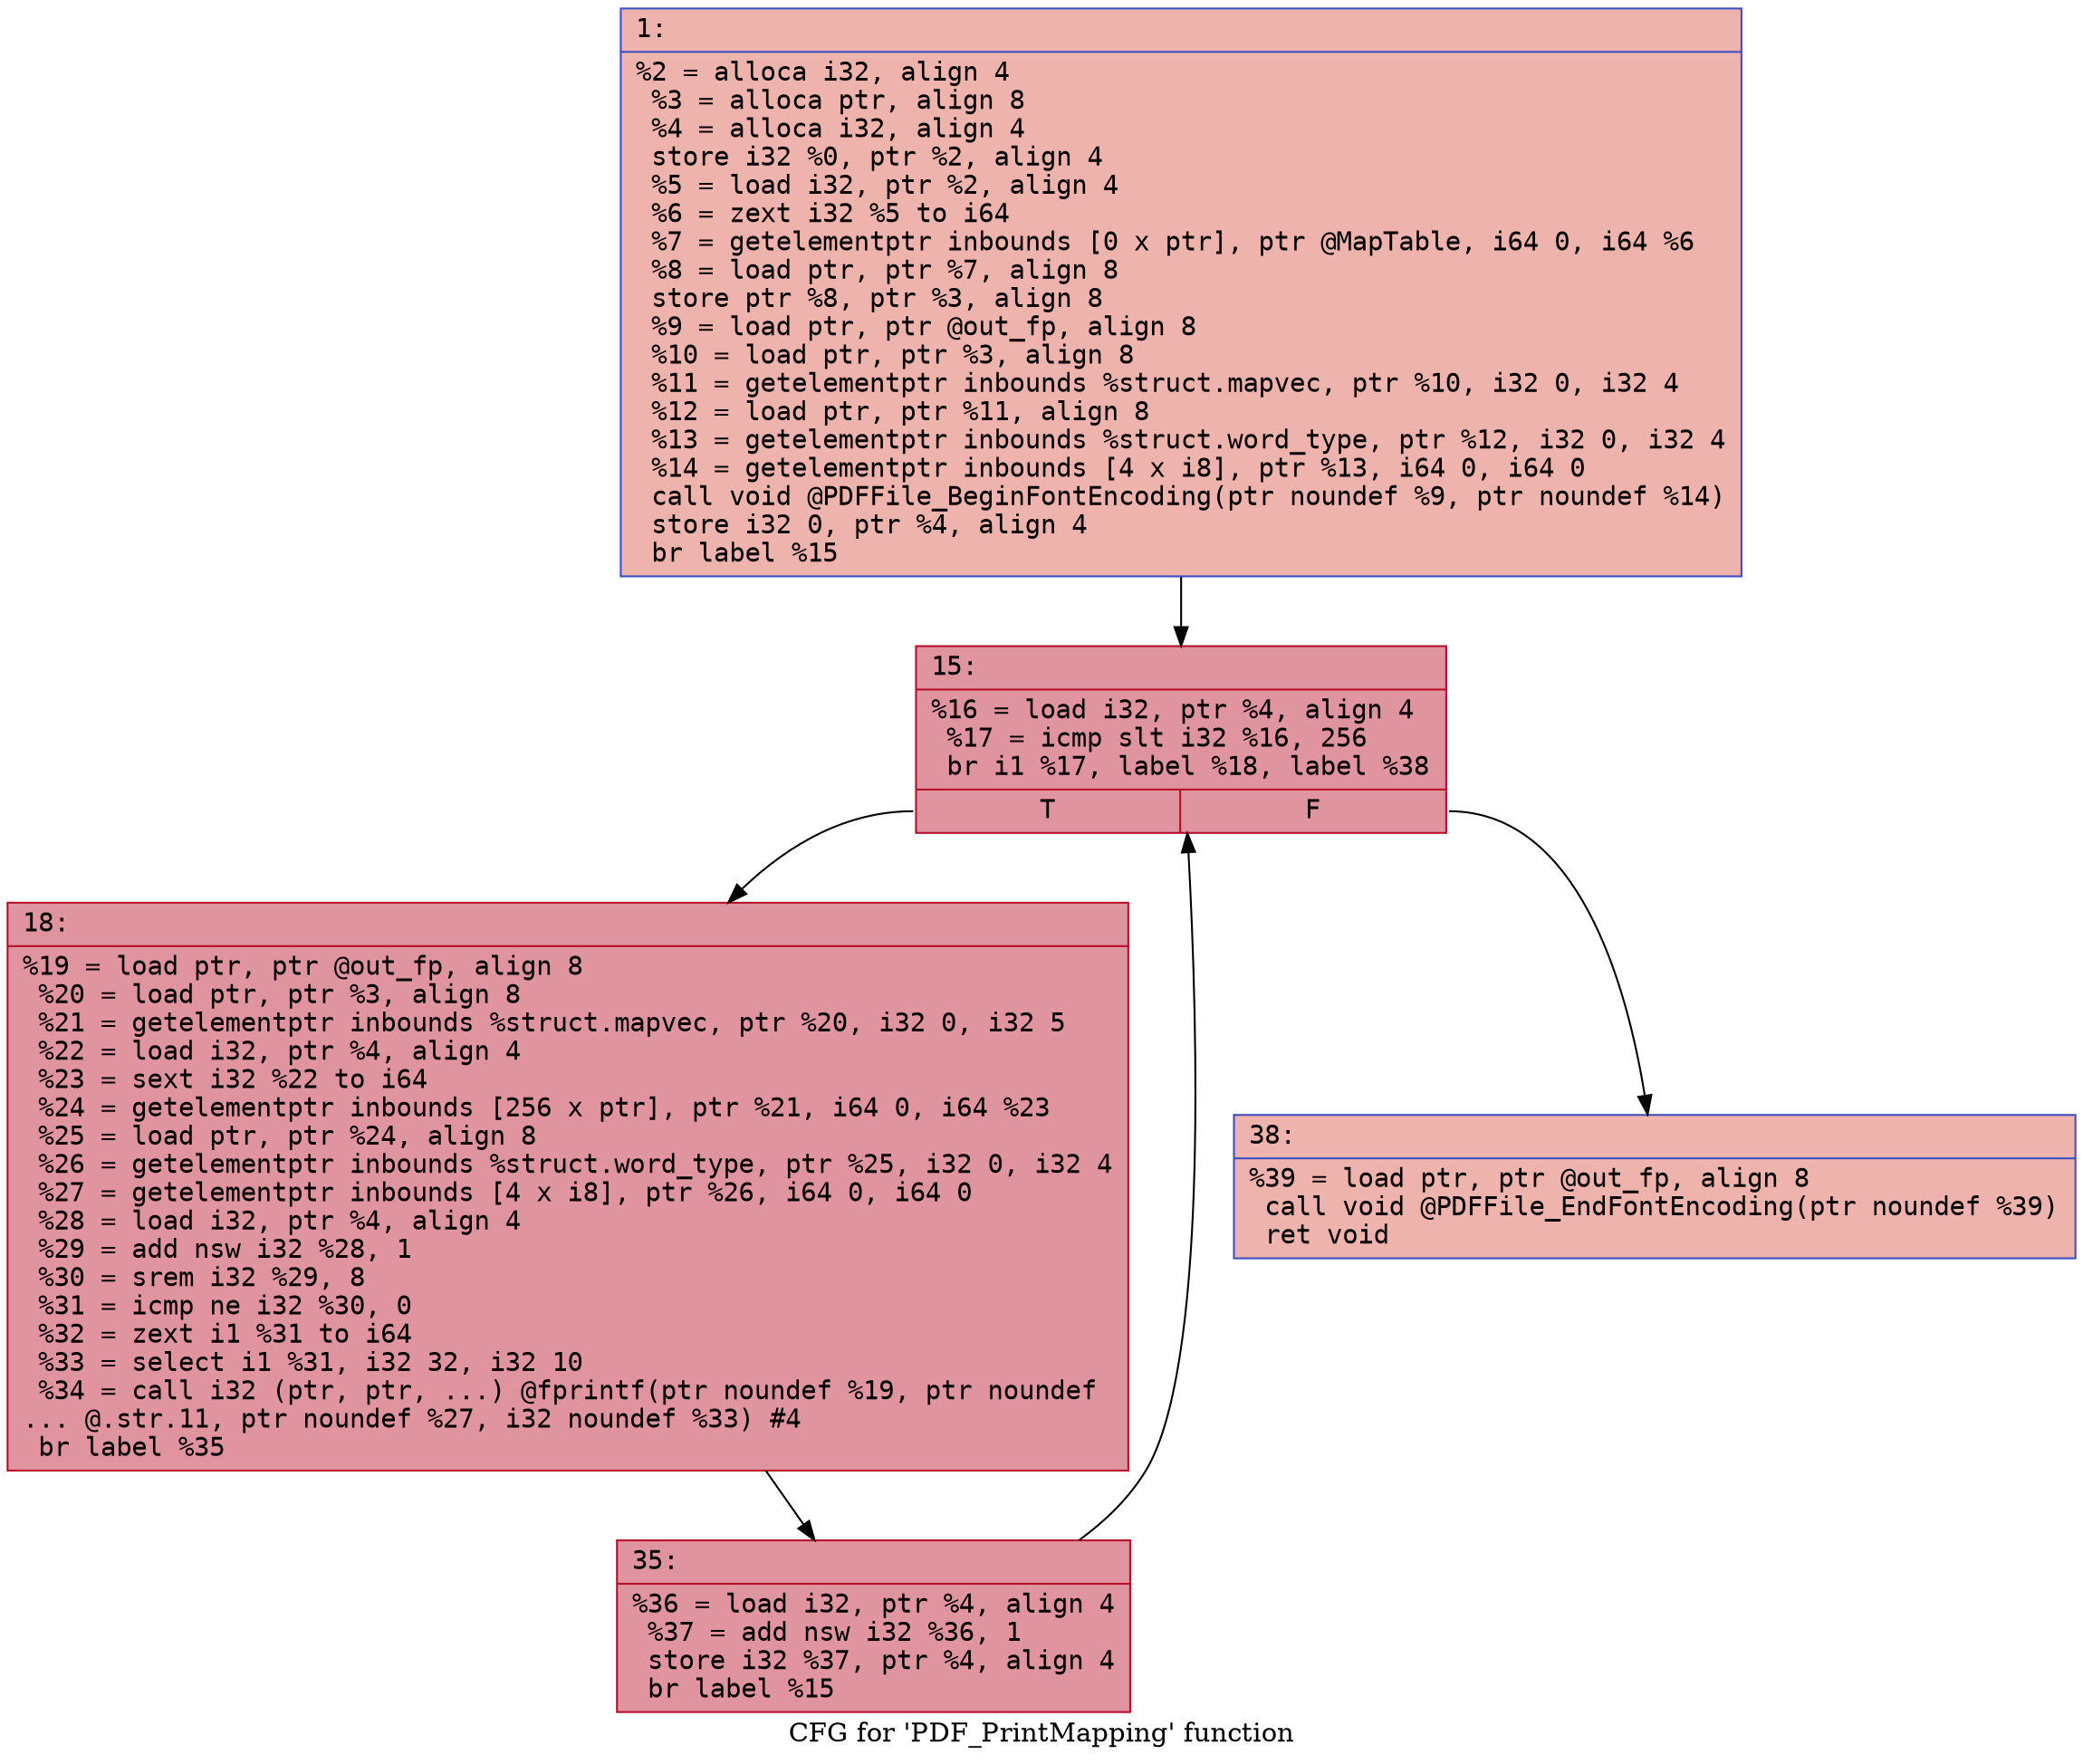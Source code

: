digraph "CFG for 'PDF_PrintMapping' function" {
	label="CFG for 'PDF_PrintMapping' function";

	Node0x6000016221c0 [shape=record,color="#3d50c3ff", style=filled, fillcolor="#d6524470" fontname="Courier",label="{1:\l|  %2 = alloca i32, align 4\l  %3 = alloca ptr, align 8\l  %4 = alloca i32, align 4\l  store i32 %0, ptr %2, align 4\l  %5 = load i32, ptr %2, align 4\l  %6 = zext i32 %5 to i64\l  %7 = getelementptr inbounds [0 x ptr], ptr @MapTable, i64 0, i64 %6\l  %8 = load ptr, ptr %7, align 8\l  store ptr %8, ptr %3, align 8\l  %9 = load ptr, ptr @out_fp, align 8\l  %10 = load ptr, ptr %3, align 8\l  %11 = getelementptr inbounds %struct.mapvec, ptr %10, i32 0, i32 4\l  %12 = load ptr, ptr %11, align 8\l  %13 = getelementptr inbounds %struct.word_type, ptr %12, i32 0, i32 4\l  %14 = getelementptr inbounds [4 x i8], ptr %13, i64 0, i64 0\l  call void @PDFFile_BeginFontEncoding(ptr noundef %9, ptr noundef %14)\l  store i32 0, ptr %4, align 4\l  br label %15\l}"];
	Node0x6000016221c0 -> Node0x600001622210[tooltip="1 -> 15\nProbability 100.00%" ];
	Node0x600001622210 [shape=record,color="#b70d28ff", style=filled, fillcolor="#b70d2870" fontname="Courier",label="{15:\l|  %16 = load i32, ptr %4, align 4\l  %17 = icmp slt i32 %16, 256\l  br i1 %17, label %18, label %38\l|{<s0>T|<s1>F}}"];
	Node0x600001622210:s0 -> Node0x600001622260[tooltip="15 -> 18\nProbability 96.88%" ];
	Node0x600001622210:s1 -> Node0x600001622300[tooltip="15 -> 38\nProbability 3.12%" ];
	Node0x600001622260 [shape=record,color="#b70d28ff", style=filled, fillcolor="#b70d2870" fontname="Courier",label="{18:\l|  %19 = load ptr, ptr @out_fp, align 8\l  %20 = load ptr, ptr %3, align 8\l  %21 = getelementptr inbounds %struct.mapvec, ptr %20, i32 0, i32 5\l  %22 = load i32, ptr %4, align 4\l  %23 = sext i32 %22 to i64\l  %24 = getelementptr inbounds [256 x ptr], ptr %21, i64 0, i64 %23\l  %25 = load ptr, ptr %24, align 8\l  %26 = getelementptr inbounds %struct.word_type, ptr %25, i32 0, i32 4\l  %27 = getelementptr inbounds [4 x i8], ptr %26, i64 0, i64 0\l  %28 = load i32, ptr %4, align 4\l  %29 = add nsw i32 %28, 1\l  %30 = srem i32 %29, 8\l  %31 = icmp ne i32 %30, 0\l  %32 = zext i1 %31 to i64\l  %33 = select i1 %31, i32 32, i32 10\l  %34 = call i32 (ptr, ptr, ...) @fprintf(ptr noundef %19, ptr noundef\l... @.str.11, ptr noundef %27, i32 noundef %33) #4\l  br label %35\l}"];
	Node0x600001622260 -> Node0x6000016222b0[tooltip="18 -> 35\nProbability 100.00%" ];
	Node0x6000016222b0 [shape=record,color="#b70d28ff", style=filled, fillcolor="#b70d2870" fontname="Courier",label="{35:\l|  %36 = load i32, ptr %4, align 4\l  %37 = add nsw i32 %36, 1\l  store i32 %37, ptr %4, align 4\l  br label %15\l}"];
	Node0x6000016222b0 -> Node0x600001622210[tooltip="35 -> 15\nProbability 100.00%" ];
	Node0x600001622300 [shape=record,color="#3d50c3ff", style=filled, fillcolor="#d6524470" fontname="Courier",label="{38:\l|  %39 = load ptr, ptr @out_fp, align 8\l  call void @PDFFile_EndFontEncoding(ptr noundef %39)\l  ret void\l}"];
}
